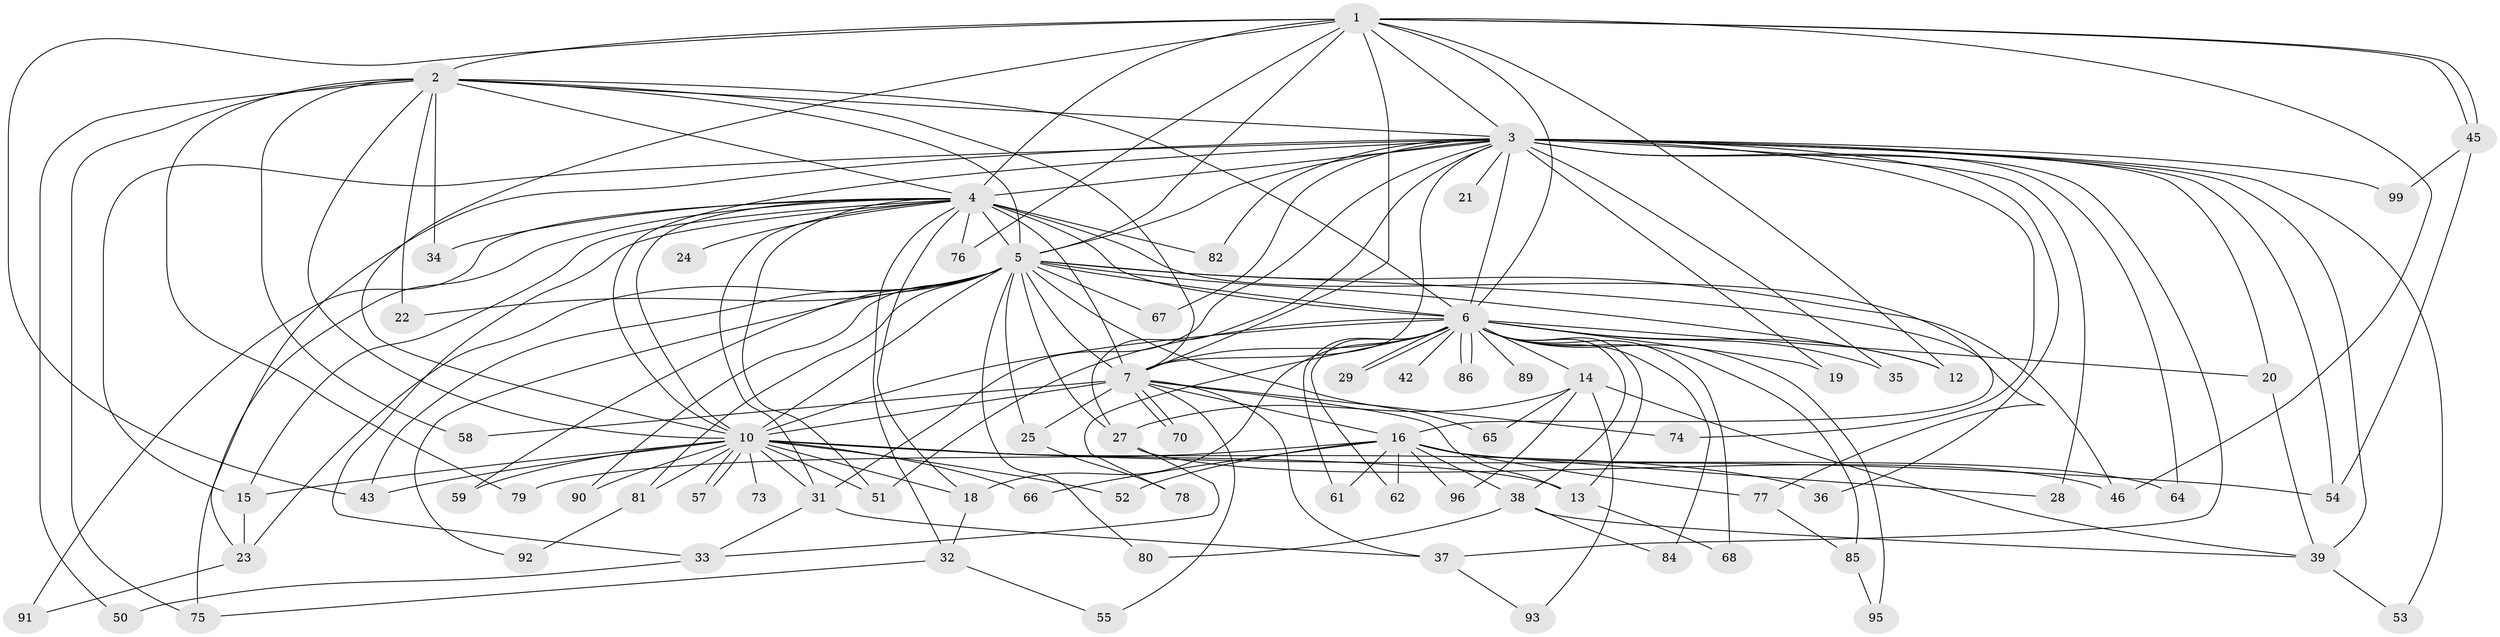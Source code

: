// original degree distribution, {16: 0.02, 27: 0.01, 15: 0.01, 25: 0.02, 26: 0.01, 18: 0.02, 19: 0.01, 7: 0.02, 3: 0.13, 4: 0.11, 5: 0.03, 6: 0.01, 9: 0.01, 2: 0.59}
// Generated by graph-tools (version 1.1) at 2025/11/02/21/25 10:11:07]
// undirected, 75 vertices, 172 edges
graph export_dot {
graph [start="1"]
  node [color=gray90,style=filled];
  1 [super="+30"];
  2 [super="+88"];
  3 [super="+11"];
  4 [super="+8"];
  5 [super="+44"];
  6 [super="+9"];
  7 [super="+63"];
  10 [super="+26"];
  12 [super="+69"];
  13;
  14 [super="+60"];
  15 [super="+49"];
  16 [super="+17"];
  18 [super="+40"];
  19;
  20;
  21;
  22;
  23 [super="+97"];
  24;
  25;
  27 [super="+87"];
  28;
  29;
  31 [super="+83"];
  32 [super="+100"];
  33 [super="+47"];
  34;
  35;
  36;
  37 [super="+94"];
  38 [super="+71"];
  39 [super="+41"];
  42;
  43 [super="+48"];
  45 [super="+72"];
  46 [super="+56"];
  50;
  51 [super="+98"];
  52;
  53;
  54;
  55;
  57;
  58;
  59;
  61;
  62;
  64;
  65;
  66;
  67;
  68;
  70;
  73;
  74;
  75;
  76;
  77;
  78;
  79;
  80;
  81;
  82;
  84;
  85;
  86;
  89;
  90;
  91;
  92;
  93;
  95;
  96;
  99;
  1 -- 2;
  1 -- 3;
  1 -- 4 [weight=2];
  1 -- 5 [weight=2];
  1 -- 6 [weight=2];
  1 -- 7;
  1 -- 10;
  1 -- 12;
  1 -- 43;
  1 -- 45;
  1 -- 45;
  1 -- 46;
  1 -- 76;
  2 -- 3 [weight=2];
  2 -- 4 [weight=2];
  2 -- 5;
  2 -- 6 [weight=2];
  2 -- 7;
  2 -- 10;
  2 -- 22;
  2 -- 34;
  2 -- 50;
  2 -- 58;
  2 -- 75;
  2 -- 79;
  3 -- 4 [weight=2];
  3 -- 5;
  3 -- 6 [weight=3];
  3 -- 7;
  3 -- 10;
  3 -- 15;
  3 -- 19;
  3 -- 20;
  3 -- 27;
  3 -- 31;
  3 -- 35;
  3 -- 36;
  3 -- 37;
  3 -- 39 [weight=2];
  3 -- 53;
  3 -- 54;
  3 -- 64;
  3 -- 67;
  3 -- 75;
  3 -- 82;
  3 -- 99;
  3 -- 21;
  3 -- 74;
  3 -- 28;
  4 -- 5 [weight=3];
  4 -- 6 [weight=4];
  4 -- 7 [weight=2];
  4 -- 10 [weight=2];
  4 -- 23;
  4 -- 31;
  4 -- 32;
  4 -- 91;
  4 -- 76;
  4 -- 16 [weight=2];
  4 -- 18;
  4 -- 82;
  4 -- 24;
  4 -- 34;
  4 -- 51;
  4 -- 33;
  4 -- 15;
  5 -- 6 [weight=2];
  5 -- 7;
  5 -- 10;
  5 -- 22;
  5 -- 25;
  5 -- 43;
  5 -- 59;
  5 -- 65;
  5 -- 67;
  5 -- 77;
  5 -- 80;
  5 -- 81;
  5 -- 90;
  5 -- 92;
  5 -- 46;
  5 -- 23;
  5 -- 12;
  5 -- 27;
  6 -- 7 [weight=2];
  6 -- 10 [weight=2];
  6 -- 13;
  6 -- 14 [weight=2];
  6 -- 19;
  6 -- 20;
  6 -- 29;
  6 -- 29;
  6 -- 35;
  6 -- 42 [weight=2];
  6 -- 61;
  6 -- 62;
  6 -- 68;
  6 -- 78;
  6 -- 85;
  6 -- 86;
  6 -- 86;
  6 -- 89 [weight=2];
  6 -- 38;
  6 -- 12;
  6 -- 18;
  6 -- 84;
  6 -- 95;
  6 -- 51;
  7 -- 10;
  7 -- 16;
  7 -- 25;
  7 -- 37;
  7 -- 55;
  7 -- 58;
  7 -- 70;
  7 -- 70;
  7 -- 74;
  7 -- 13;
  10 -- 13;
  10 -- 15 [weight=2];
  10 -- 36;
  10 -- 51;
  10 -- 52;
  10 -- 54;
  10 -- 57;
  10 -- 57;
  10 -- 66;
  10 -- 73 [weight=2];
  10 -- 81;
  10 -- 90;
  10 -- 31;
  10 -- 59;
  10 -- 18;
  10 -- 43;
  13 -- 68;
  14 -- 27;
  14 -- 65;
  14 -- 93;
  14 -- 96;
  14 -- 39;
  15 -- 23;
  16 -- 38;
  16 -- 64;
  16 -- 77;
  16 -- 96;
  16 -- 66;
  16 -- 79;
  16 -- 52;
  16 -- 28;
  16 -- 61;
  16 -- 62;
  18 -- 32;
  20 -- 39;
  23 -- 91;
  25 -- 78;
  27 -- 33;
  27 -- 46;
  31 -- 33;
  31 -- 37;
  32 -- 55;
  32 -- 75;
  33 -- 50;
  37 -- 93;
  38 -- 80;
  38 -- 84;
  38 -- 39;
  39 -- 53;
  45 -- 99;
  45 -- 54;
  77 -- 85;
  81 -- 92;
  85 -- 95;
}
